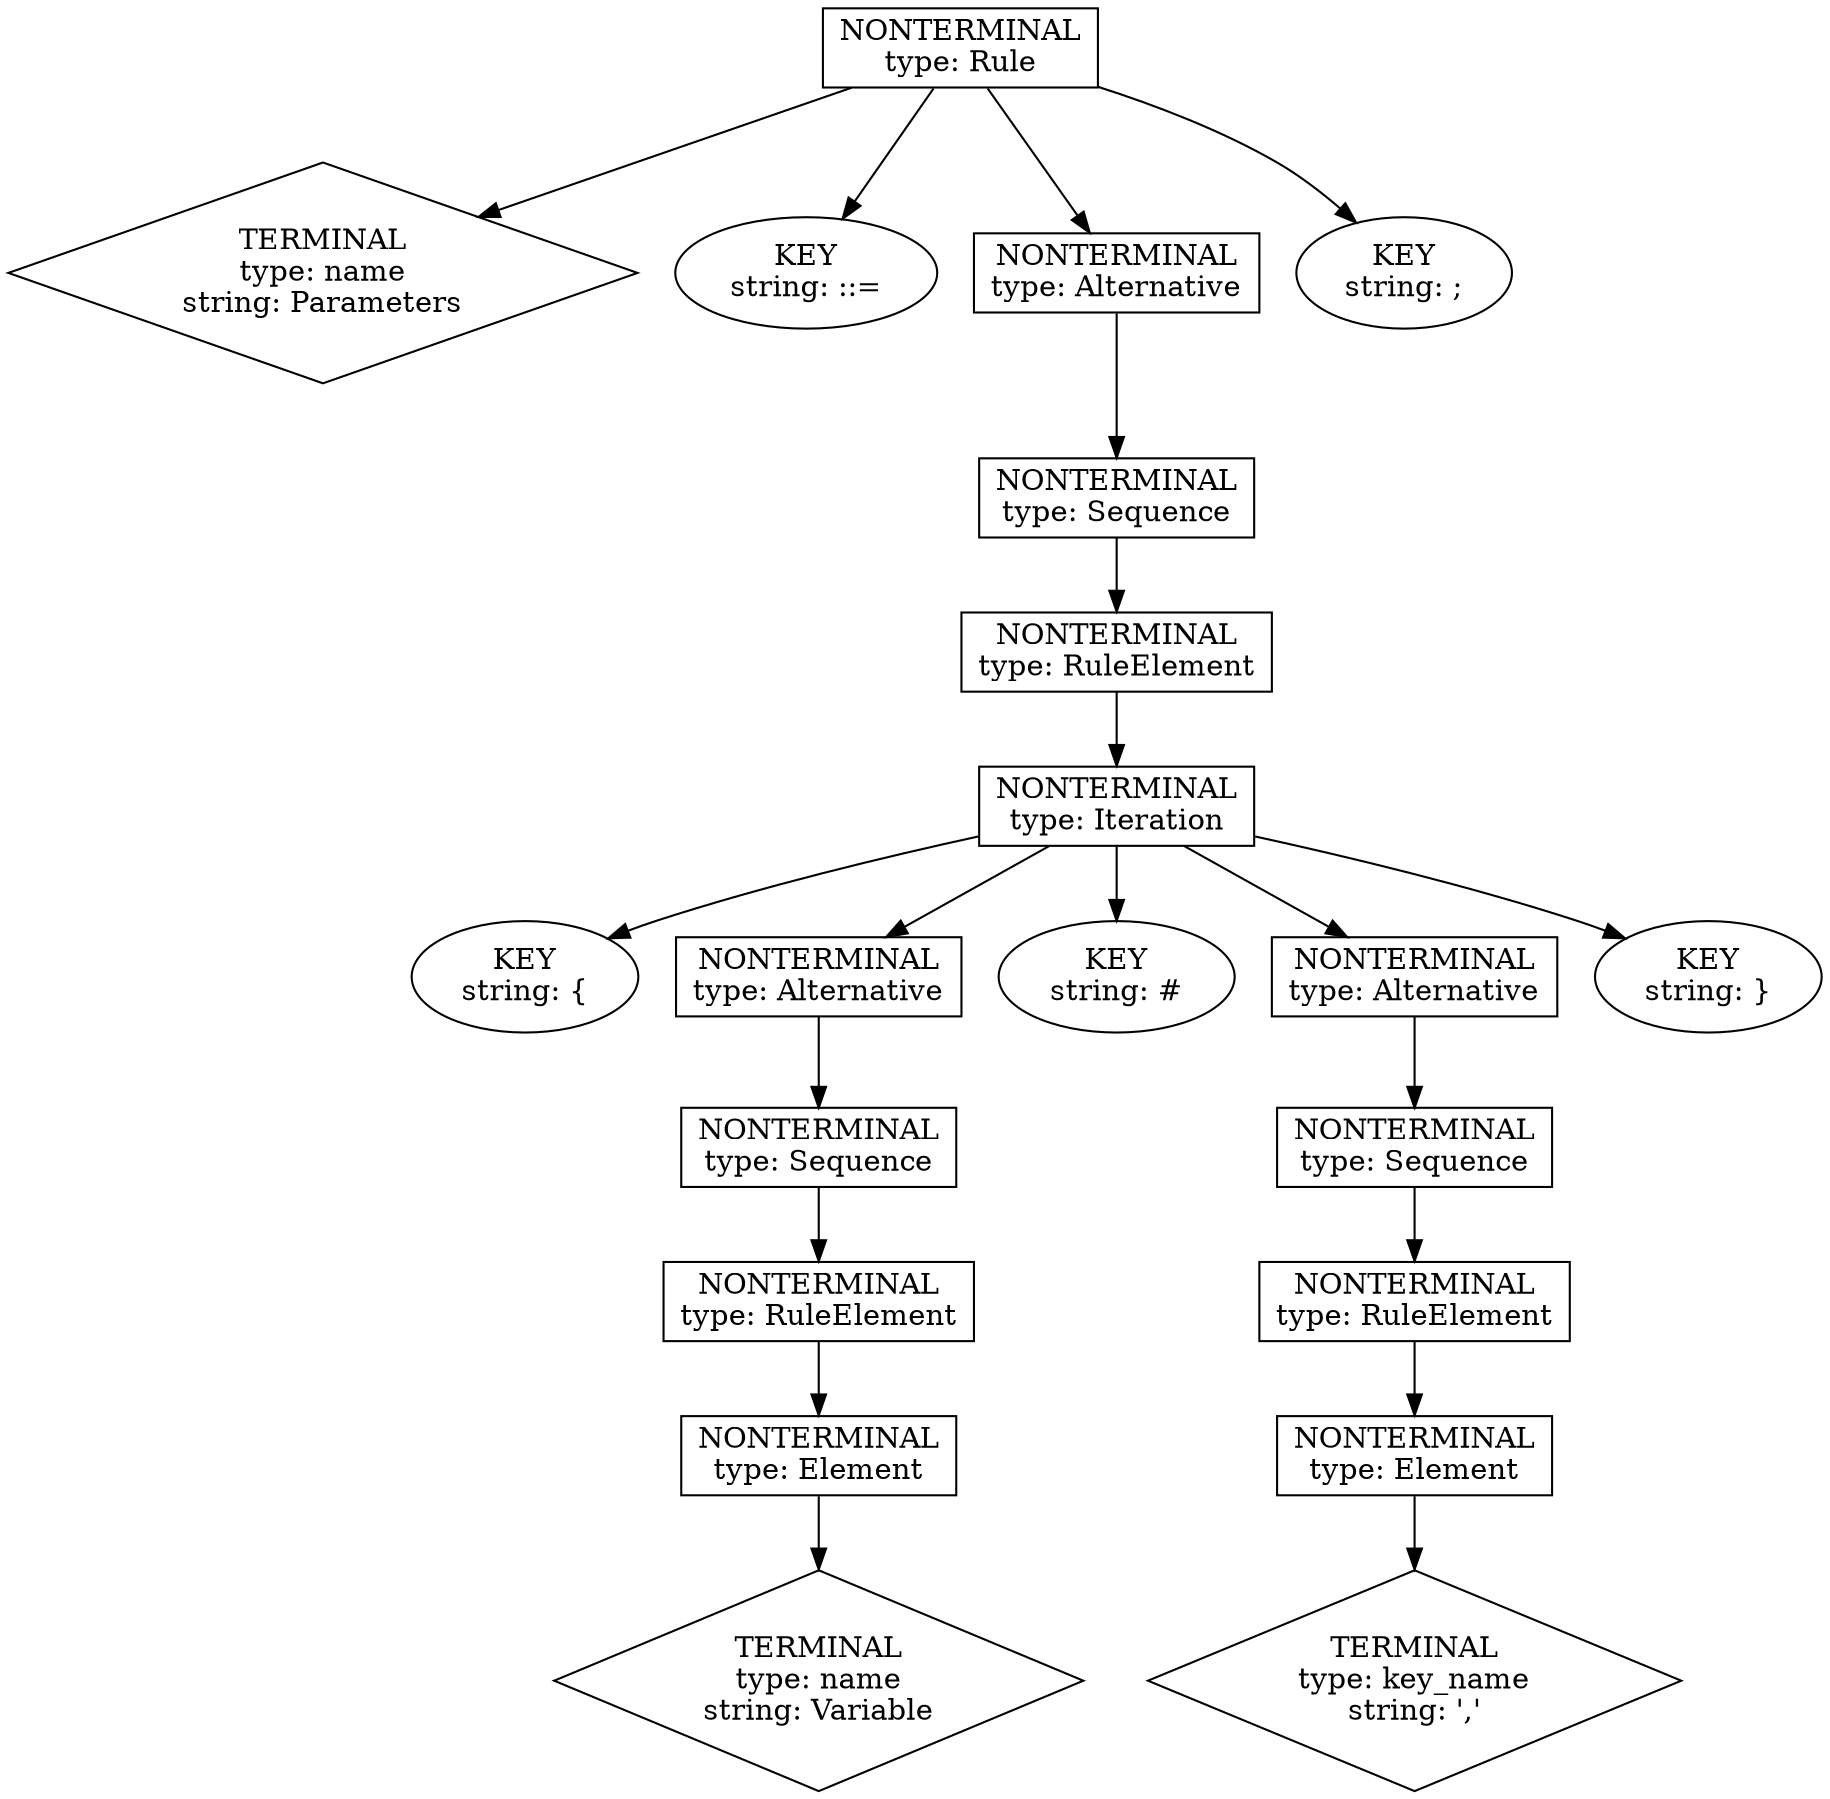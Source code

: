 digraph ast_Parameters {
	1 [label="NONTERMINAL
type: Rule" shape=box]
	2 [label="TERMINAL
type: name
string: Parameters" shape=diamond]
	1 -> 2
	3 [label="KEY
string: ::=" shape=oval]
	1 -> 3
	4 [label="NONTERMINAL
type: Alternative" shape=box]
	1 -> 4
	5 [label="KEY
string: ;" shape=oval]
	1 -> 5
	6 [label="NONTERMINAL
type: Sequence" shape=box]
	4 -> 6
	7 [label="NONTERMINAL
type: RuleElement" shape=box]
	6 -> 7
	8 [label="NONTERMINAL
type: Iteration" shape=box]
	7 -> 8
	9 [label="KEY
string: {" shape=oval]
	8 -> 9
	10 [label="NONTERMINAL
type: Alternative" shape=box]
	8 -> 10
	11 [label="KEY
string: #" shape=oval]
	8 -> 11
	12 [label="NONTERMINAL
type: Alternative" shape=box]
	8 -> 12
	13 [label="KEY
string: }" shape=oval]
	8 -> 13
	14 [label="NONTERMINAL
type: Sequence" shape=box]
	10 -> 14
	15 [label="NONTERMINAL
type: Sequence" shape=box]
	12 -> 15
	16 [label="NONTERMINAL
type: RuleElement" shape=box]
	14 -> 16
	17 [label="NONTERMINAL
type: RuleElement" shape=box]
	15 -> 17
	18 [label="NONTERMINAL
type: Element" shape=box]
	16 -> 18
	19 [label="NONTERMINAL
type: Element" shape=box]
	17 -> 19
	20 [label="TERMINAL
type: name
string: Variable" shape=diamond]
	18 -> 20
	21 [label="TERMINAL
type: key_name
string: ','" shape=diamond]
	19 -> 21
}
